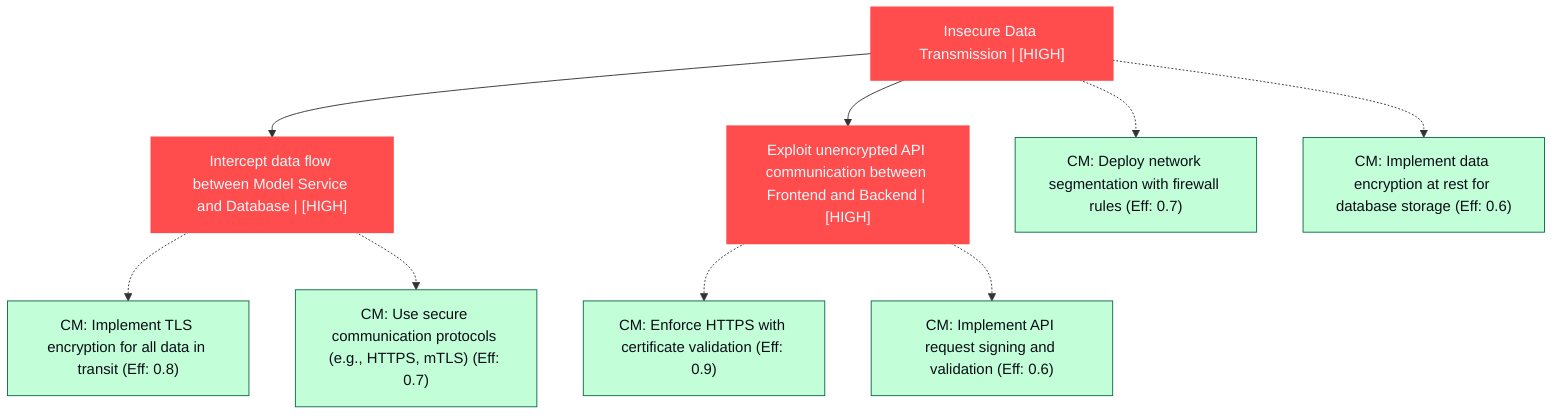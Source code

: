 graph TB
  node_01K67H0J3Y4X6Q8V7Z2PQW5R6S["Insecure Data Transmission | [HIGH]"]:::highRisk
  node_01K67H0J3Y4X6Q8V7Z2PQW5R6T["Intercept data flow between Model Service and Database | [HIGH]"]:::highRisk
  node_01K67H0J3Y4X6Q8V7Z2PQW5R6T_cm_0["CM: Implement TLS encryption for all data in transit (Eff: 0.8)"]:::countermeasure
  node_01K67H0J3Y4X6Q8V7Z2PQW5R6T_cm_1["CM: Use secure communication protocols (e.g., HTTPS, mTLS) (Eff: 0.7)"]:::countermeasure
  node_01K67H0J3Y4X6Q8V7Z2PQW5R6U["Exploit unencrypted API communication between Frontend and Backend | [HIGH]"]:::highRisk
  node_01K67H0J3Y4X6Q8V7Z2PQW5R6U_cm_0["CM: Enforce HTTPS with certificate validation (Eff: 0.9)"]:::countermeasure
  node_01K67H0J3Y4X6Q8V7Z2PQW5R6U_cm_1["CM: Implement API request signing and validation (Eff: 0.6)"]:::countermeasure
  node_01K67H0J3Y4X6Q8V7Z2PQW5R6S_cm_0["CM: Deploy network segmentation with firewall rules (Eff: 0.7)"]:::countermeasure
  node_01K67H0J3Y4X6Q8V7Z2PQW5R6S_cm_1["CM: Implement data encryption at rest for database storage (Eff: 0.6)"]:::countermeasure

  node_01K67H0J3Y4X6Q8V7Z2PQW5R6S --> node_01K67H0J3Y4X6Q8V7Z2PQW5R6T
  node_01K67H0J3Y4X6Q8V7Z2PQW5R6T -.-> node_01K67H0J3Y4X6Q8V7Z2PQW5R6T_cm_0
  node_01K67H0J3Y4X6Q8V7Z2PQW5R6T -.-> node_01K67H0J3Y4X6Q8V7Z2PQW5R6T_cm_1
  node_01K67H0J3Y4X6Q8V7Z2PQW5R6S --> node_01K67H0J3Y4X6Q8V7Z2PQW5R6U
  node_01K67H0J3Y4X6Q8V7Z2PQW5R6U -.-> node_01K67H0J3Y4X6Q8V7Z2PQW5R6U_cm_0
  node_01K67H0J3Y4X6Q8V7Z2PQW5R6U -.-> node_01K67H0J3Y4X6Q8V7Z2PQW5R6U_cm_1
  node_01K67H0J3Y4X6Q8V7Z2PQW5R6S -.-> node_01K67H0J3Y4X6Q8V7Z2PQW5R6S_cm_0
  node_01K67H0J3Y4X6Q8V7Z2PQW5R6S -.-> node_01K67H0J3Y4X6Q8V7Z2PQW5R6S_cm_1

  classDef andNode fill:#FF4C4C,stroke:#FF4C4C,stroke-width:2px,color:#F5F7FA
  classDef orNode fill:#36FF8F,stroke:#36FF8F,stroke-width:2px,color:#0B0D17
  classDef leafNode fill:#29ABE2,stroke:#29ABE2,stroke-width:2px,color:#F5F7FA
  classDef highRisk fill:#FF4C4C,color:#F5F7FA,stroke:#FF4C4C,stroke-width:2px
  classDef mediumRisk fill:#FFD300,stroke:#FFD300,stroke-width:1px,color:#0B0D17
  classDef lowRisk fill:#FFF2B3,stroke:#FFF2B3,stroke-width:1px,color:#0B0D17
  classDef countermeasure fill:#C2FFD8,stroke:#106B49,stroke-width:1px,color:#0B0D17
  classDef reference fill:#A259FF,stroke:#c3a4ff,stroke-width:1px,stroke-dasharray:3 3,color:#F5F7FA
  classDef mitreNode stroke-dasharray:5 5
  classDef note fill:#ffffcc,stroke:#ffcc00,stroke-width:2px,stroke-dasharray:5 5